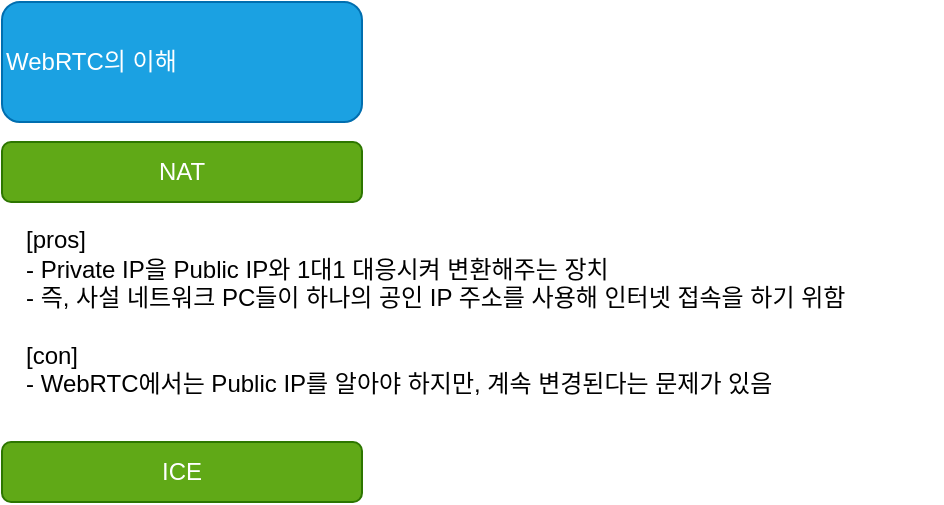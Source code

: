 <mxfile version="22.1.4" type="github">
  <diagram name="WebRTC" id="DejcVski65Hzrb7V9-FY">
    <mxGraphModel dx="1393" dy="789" grid="1" gridSize="10" guides="1" tooltips="1" connect="1" arrows="1" fold="1" page="1" pageScale="1" pageWidth="827" pageHeight="1169" math="0" shadow="0">
      <root>
        <mxCell id="0" />
        <mxCell id="1" parent="0" />
        <mxCell id="O3FIID095g_FBwwzk6d4-2" value="WebRTC의 이해" style="rounded=1;whiteSpace=wrap;html=1;fillColor=#1ba1e2;fontColor=#ffffff;strokeColor=#006EAF;align=left;" vertex="1" parent="1">
          <mxGeometry x="-820" y="10" width="180" height="60" as="geometry" />
        </mxCell>
        <mxCell id="O3FIID095g_FBwwzk6d4-4" value="NAT" style="rounded=1;whiteSpace=wrap;html=1;fillColor=#60a917;fontColor=#ffffff;strokeColor=#2D7600;" vertex="1" parent="1">
          <mxGeometry x="-820" y="80" width="180" height="30" as="geometry" />
        </mxCell>
        <mxCell id="O3FIID095g_FBwwzk6d4-5" value="ICE" style="rounded=1;whiteSpace=wrap;html=1;fillColor=#60a917;fontColor=#ffffff;strokeColor=#2D7600;" vertex="1" parent="1">
          <mxGeometry x="-820" y="230" width="180" height="30" as="geometry" />
        </mxCell>
        <mxCell id="O3FIID095g_FBwwzk6d4-9" value="&lt;div style=&quot;&quot;&gt;&lt;span style=&quot;background-color: initial;&quot;&gt;[pros]&lt;/span&gt;&lt;/div&gt;&lt;div style=&quot;&quot;&gt;&lt;span style=&quot;background-color: initial;&quot;&gt;- Private IP을 Public IP와 1대1 대응시켜 변환해주는 장치&lt;/span&gt;&lt;/div&gt;&lt;div style=&quot;&quot;&gt;- 즉, 사설 네트워크 PC들이 하나의 공인 IP 주소를 사용해 인터넷 접속을 하기 위함&lt;/div&gt;&lt;div style=&quot;&quot;&gt;&lt;br&gt;&lt;/div&gt;&lt;div style=&quot;&quot;&gt;[con]&lt;/div&gt;&lt;div style=&quot;&quot;&gt;- WebRTC에서는 Public IP를 알아야 하지만, 계속 변경된다는 문제가 있음&lt;/div&gt;" style="text;html=1;align=left;verticalAlign=middle;resizable=0;points=[];autosize=1;strokeColor=none;fillColor=none;" vertex="1" parent="1">
          <mxGeometry x="-810" y="115" width="460" height="100" as="geometry" />
        </mxCell>
      </root>
    </mxGraphModel>
  </diagram>
</mxfile>
